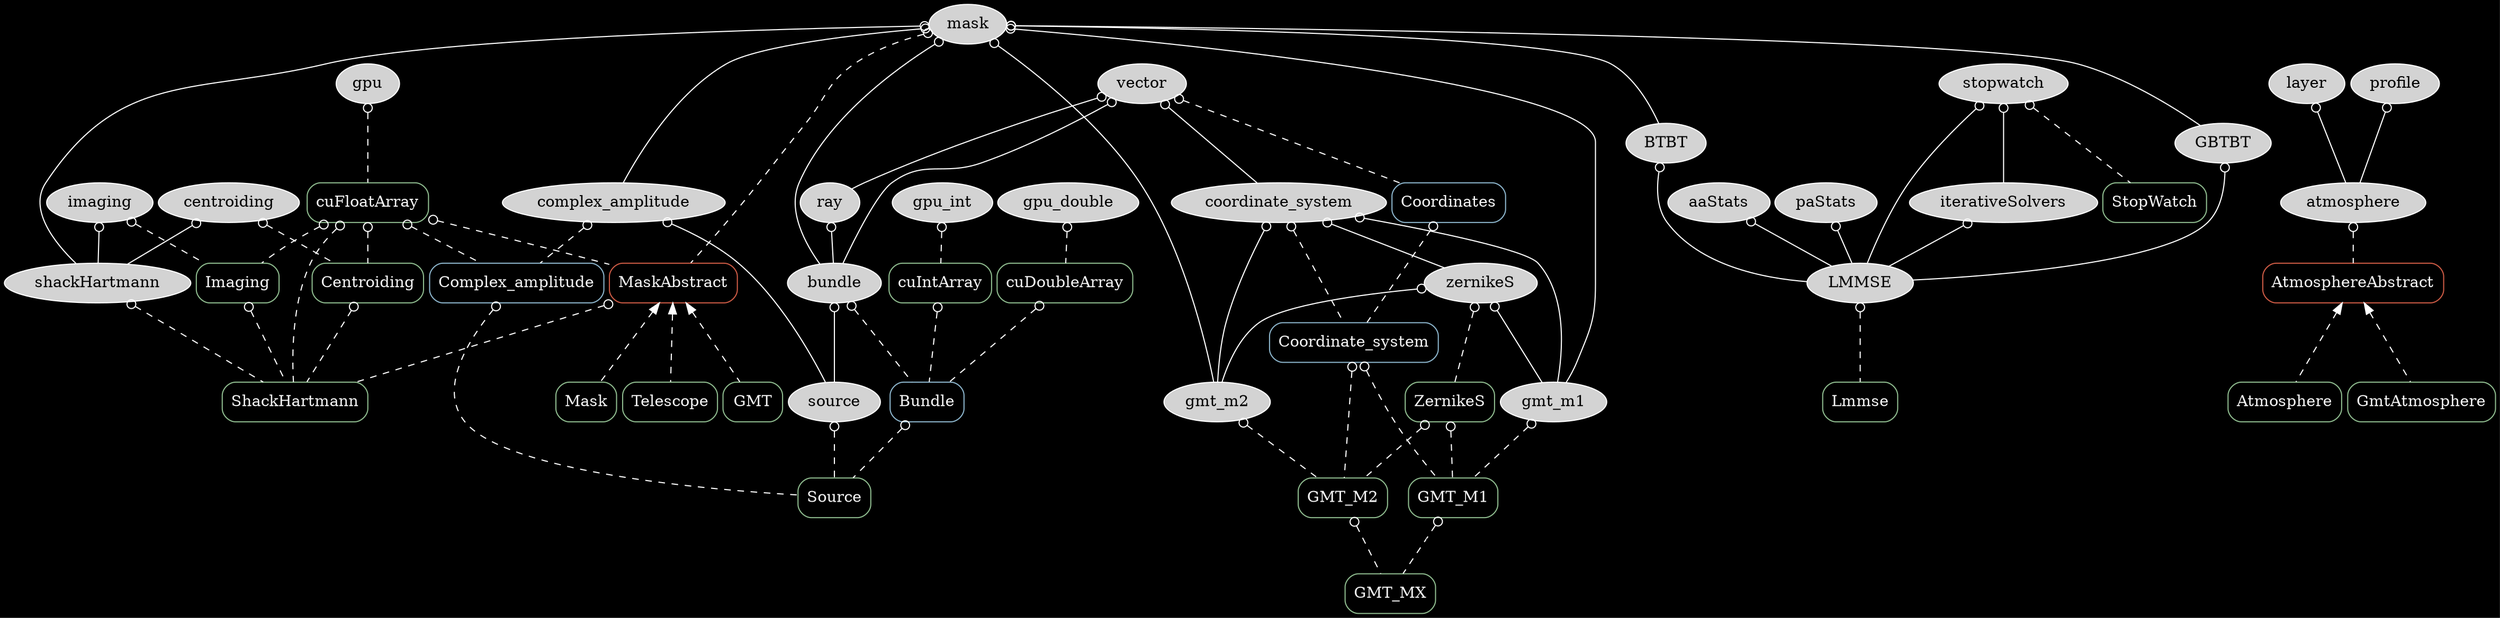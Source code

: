 digraph {
overlap=false
splines=true
bgcolor = black
node[style=filled,fillcolor=lightgray,color=white];
edge[arrowtail=odot,dir=back,color=white];

mask -> shackHartmann;
imaging -> shackHartmann;
centroiding -> shackHartmann;
bundle -> source;

coordinate_system -> zernikeS;
coordinate_system -> gmt_m1;
coordinate_system -> gmt_m2

mask -> gmt_m1;
mask -> gmt_m2;
mask -> complex_amplitude;

zernikeS -> gmt_m1;
zernikeS -> gmt_m2;

vector -> coordinate_system;
vector -> bundle;

mask -> bundle;
ray -> bundle;
vector -> ray;
complex_amplitude -> source;

layer -> atmosphere;
profile -> atmosphere;

mask -> BTBT;
mask -> GBTBT;
aaStats -> LMMSE;
paStats -> LMMSE;
BTBT -> LMMSE;
GBTBT -> LMMSE;
iterativeSolvers -> LMMSE;
stopwatch -> LMMSE;
stopwatch -> iterativeSolvers;

gpu;
gpu_int;
gpu_double;

node[color=darkseagreen,style=rounded,shape=box,fontcolor=whitesmoke];
edge[style=dashed,color=white]

centroiding -> Centroiding;
imaging -> Imaging;
cuFloatArray -> Imaging;
cuFloatArray -> Centroiding;

source -> Source;
Complex_amplitude[color=lightskyblue3];
complex_amplitude -> Complex_amplitude;
cuFloatArray -> Complex_amplitude;
Bundle[color=lightskyblue3];
bundle -> Bundle;
cuDoubleArray -> Bundle;
cuIntArray -> Bundle;
Complex_amplitude -> Source[label="wavefront"];
Bundle -> Source[label="rays"];

shackHartmann -> ShackHartmann;
MaskAbstract -> ShackHartmann;
cuFloatArray -> ShackHartmann
Imaging -> ShackHartmann;
Centroiding -> ShackHartmann;

gmt_m1 -> GMT_M1;
gmt_m2 -> GMT_M2;
ZernikeS;
zernikeS -> ZernikeS;
ZernikeS -> GMT_M1;
ZernikeS -> GMT_M2;
GMT_M1 -> GMT_MX[label="M1"];
GMT_M2 -> GMT_MX[label="M2"];
Coordinate_system[color=lightskyblue3];
coordinate_system -> Coordinate_system;
Coordinate_system -> GMT_M1;
Coordinate_system -> GMT_M2;
Coordinates[color=lightskyblue3];
Coordinates -> Coordinate_system;
vector -> Coordinates;

AtmosphereAbstract[color=coral3];
atmosphere -> AtmosphereAbstract;

MaskAbstract[color=coral3]
mask -> MaskAbstract;
cuFloatArray -> MaskAbstract;

stopwatch -> StopWatch;

gpu -> cuFloatArray;
gpu_int -> cuIntArray;
gpu_double -> cuDoubleArray;
LMMSE -> Lmmse;

edge[dir=back,arrowtail=normal];

AtmosphereAbstract -> Atmosphere;
AtmosphereAbstract -> GmtAtmosphere;

MaskAbstract -> Mask;
MaskAbstract -> Telescope;
MaskAbstract -> GMT;

{rank = source; mask;}
#{rank = sink; cuFloatArray; cuDoubleArray; cuIntArray;}
#{rank = same; gpu; gpu_double; gpu_int;}
}